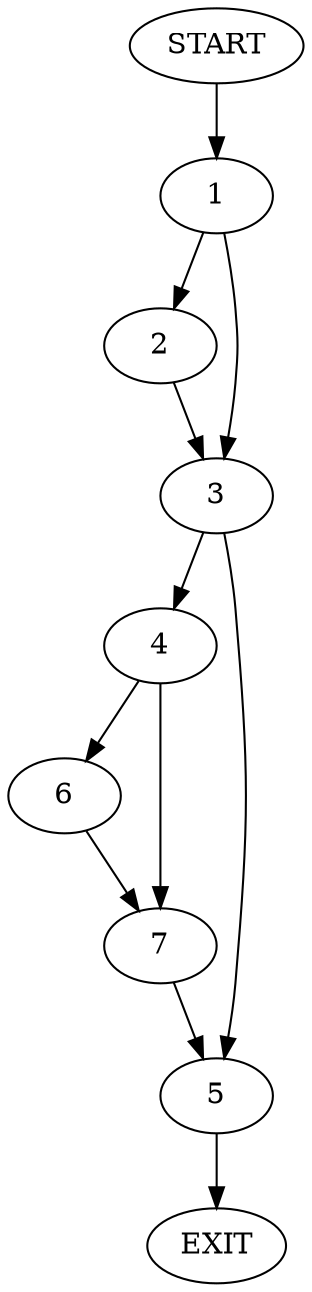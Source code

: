 digraph {
0 [label="START"]
8 [label="EXIT"]
0 -> 1
1 -> 2
1 -> 3
3 -> 4
3 -> 5
2 -> 3
5 -> 8
4 -> 6
4 -> 7
7 -> 5
6 -> 7
}
